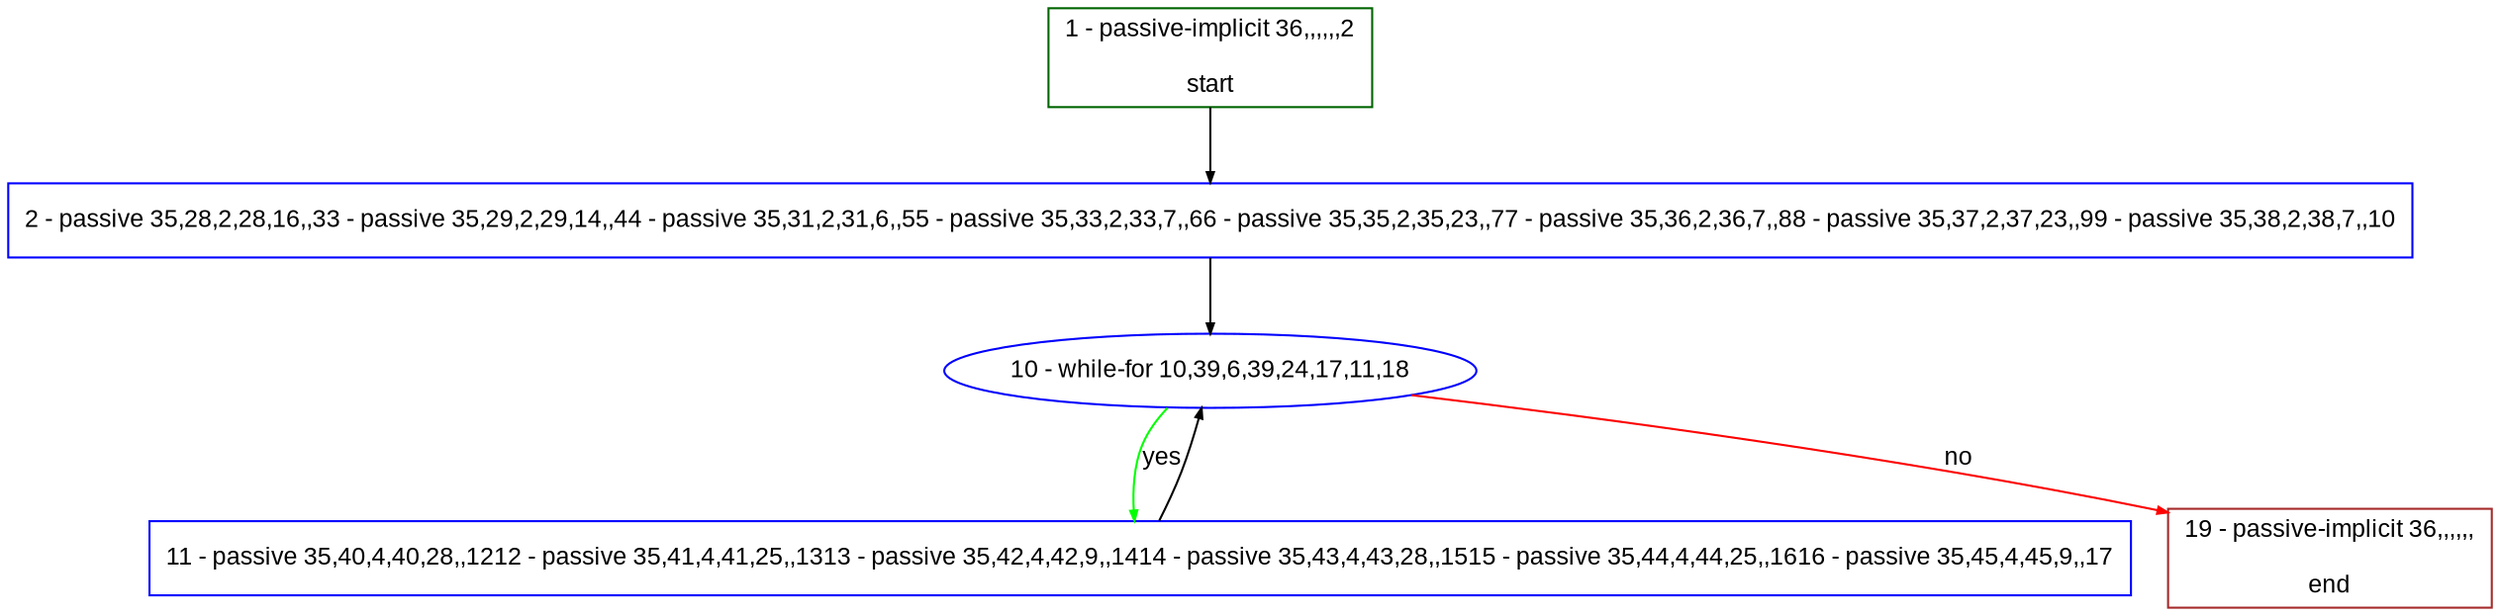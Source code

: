 digraph "" {
  graph [bgcolor="white", fillcolor="#FFFFCC", pack="true", packmode="clust", fontname="Arial", label="", fontsize="12", compound="true", style="rounded,filled"];
  node [node_initialized="no", fillcolor="white", fontname="Arial", label="", color="grey", fontsize="12", fixedsize="false", compound="true", shape="rectangle", style="filled"];
  edge [arrowtail="none", lhead="", fontcolor="black", fontname="Arial", label="", color="black", fontsize="12", arrowhead="normal", arrowsize="0.5", compound="true", ltail="", dir="forward"];
  __N1 [fillcolor="#ffffff", label="2 - passive 35,28,2,28,16,,33 - passive 35,29,2,29,14,,44 - passive 35,31,2,31,6,,55 - passive 35,33,2,33,7,,66 - passive 35,35,2,35,23,,77 - passive 35,36,2,36,7,,88 - passive 35,37,2,37,23,,99 - passive 35,38,2,38,7,,10", color="#0000ff", shape="box", style="filled"];
  __N2 [fillcolor="#ffffff", label="1 - passive-implicit 36,,,,,,2\n\nstart", color="#006400", shape="box", style="filled"];
  __N3 [fillcolor="#ffffff", label="10 - while-for 10,39,6,39,24,17,11,18", color="#0000ff", shape="oval", style="filled"];
  __N4 [fillcolor="#ffffff", label="11 - passive 35,40,4,40,28,,1212 - passive 35,41,4,41,25,,1313 - passive 35,42,4,42,9,,1414 - passive 35,43,4,43,28,,1515 - passive 35,44,4,44,25,,1616 - passive 35,45,4,45,9,,17", color="#0000ff", shape="box", style="filled"];
  __N5 [fillcolor="#ffffff", label="19 - passive-implicit 36,,,,,,\n\nend", color="#a52a2a", shape="box", style="filled"];
  __N2 -> __N1 [arrowtail="none", color="#000000", label="", arrowhead="normal", dir="forward"];
  __N1 -> __N3 [arrowtail="none", color="#000000", label="", arrowhead="normal", dir="forward"];
  __N3 -> __N4 [arrowtail="none", color="#00ff00", label="yes", arrowhead="normal", dir="forward"];
  __N4 -> __N3 [arrowtail="none", color="#000000", label="", arrowhead="normal", dir="forward"];
  __N3 -> __N5 [arrowtail="none", color="#ff0000", label="no", arrowhead="normal", dir="forward"];
}
